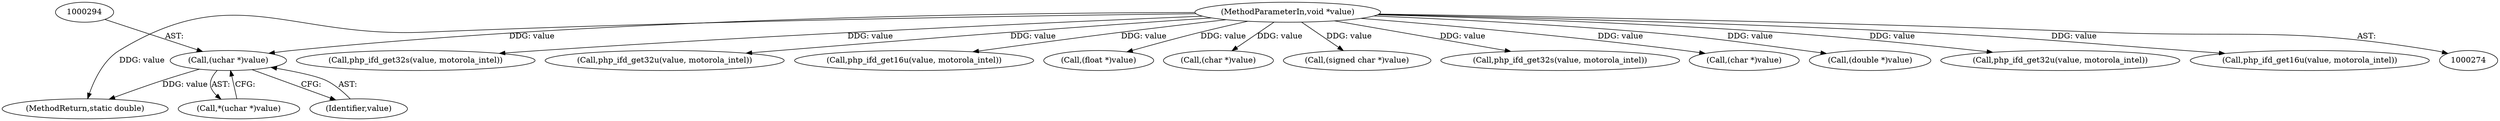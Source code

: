 digraph "0_php_082aecfc3a753ad03be82cf14f03ac065723ec92@pointer" {
"1000293" [label="(Call,(uchar *)value)"];
"1000275" [label="(MethodParameterIn,void *value)"];
"1000369" [label="(Call,php_ifd_get32s(value, motorola_intel))"];
"1000329" [label="(Call,php_ifd_get32u(value, motorola_intel))"];
"1000275" [label="(MethodParameterIn,void *value)"];
"1000364" [label="(Call,php_ifd_get16u(value, motorola_intel))"];
"1000377" [label="(Call,(float *)value)"];
"1000312" [label="(Call,(char *)value)"];
"1000388" [label="(MethodReturn,static double)"];
"1000287" [label="(Call,(signed char *)value)"];
"1000356" [label="(Call,php_ifd_get32s(value, motorola_intel))"];
"1000293" [label="(Call,(uchar *)value)"];
"1000339" [label="(Call,(char *)value)"];
"1000383" [label="(Call,(double *)value)"];
"1000303" [label="(Call,php_ifd_get32u(value, motorola_intel))"];
"1000292" [label="(Call,*(uchar *)value)"];
"1000298" [label="(Call,php_ifd_get16u(value, motorola_intel))"];
"1000295" [label="(Identifier,value)"];
"1000293" -> "1000292"  [label="AST: "];
"1000293" -> "1000295"  [label="CFG: "];
"1000294" -> "1000293"  [label="AST: "];
"1000295" -> "1000293"  [label="AST: "];
"1000292" -> "1000293"  [label="CFG: "];
"1000293" -> "1000388"  [label="DDG: value"];
"1000275" -> "1000293"  [label="DDG: value"];
"1000275" -> "1000274"  [label="AST: "];
"1000275" -> "1000388"  [label="DDG: value"];
"1000275" -> "1000287"  [label="DDG: value"];
"1000275" -> "1000298"  [label="DDG: value"];
"1000275" -> "1000303"  [label="DDG: value"];
"1000275" -> "1000312"  [label="DDG: value"];
"1000275" -> "1000329"  [label="DDG: value"];
"1000275" -> "1000339"  [label="DDG: value"];
"1000275" -> "1000356"  [label="DDG: value"];
"1000275" -> "1000364"  [label="DDG: value"];
"1000275" -> "1000369"  [label="DDG: value"];
"1000275" -> "1000377"  [label="DDG: value"];
"1000275" -> "1000383"  [label="DDG: value"];
}
